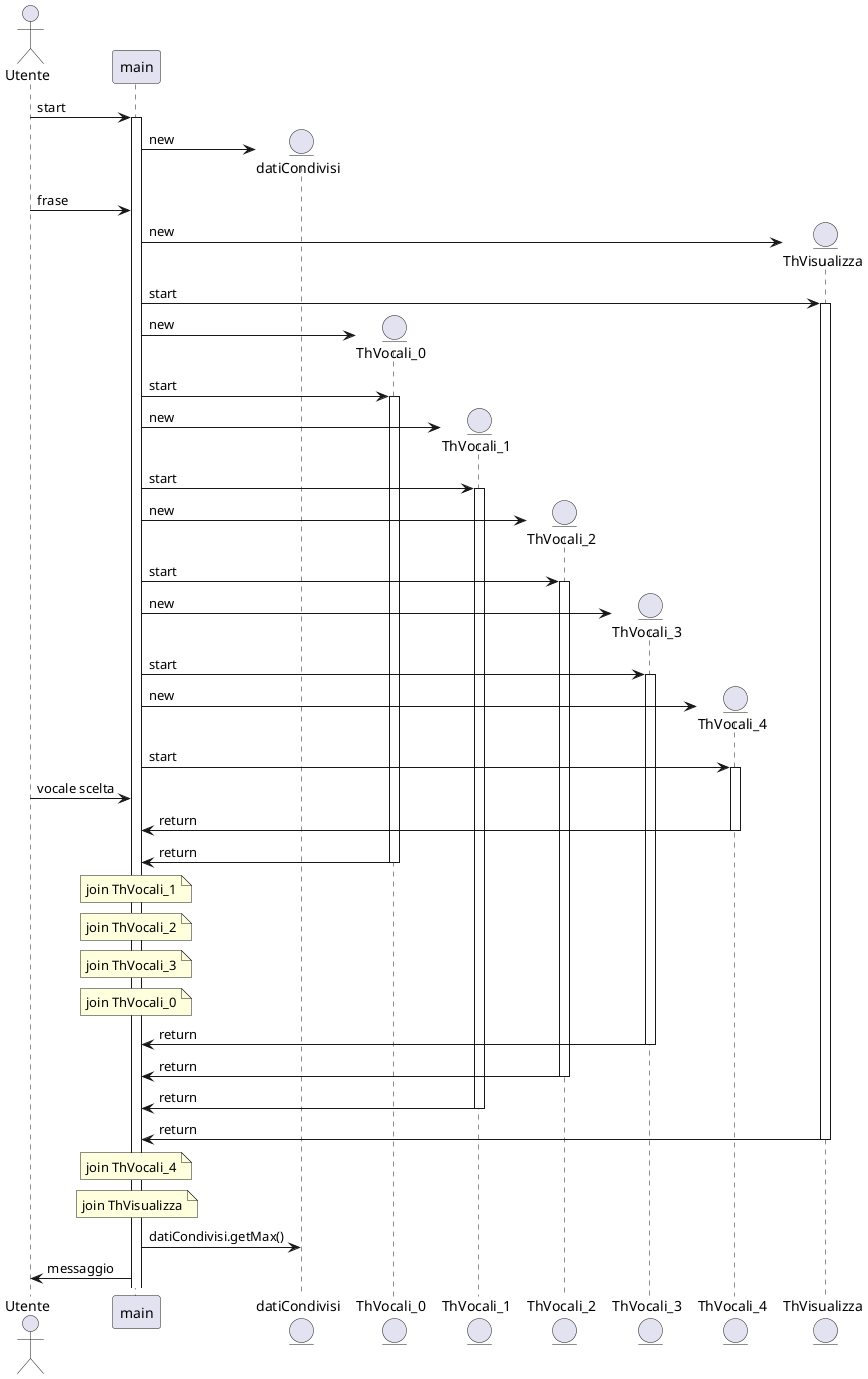 @startuml
actor Utente
participant main
entity datiCondivisi
entity ThVocali_0
entity ThVocali_1
entity ThVocali_2
entity ThVocali_3
entity ThVocali_4
entity ThVisualizza

Utente -> main ++ : start

main -> datiCondivisi ** : new

Utente -> main : frase

main -> ThVisualizza ** : new
main -> ThVisualizza ++ : start
main -> ThVocali_0 ** : new
main -> ThVocali_0 ++ : start
main -> ThVocali_1 ** : new
main -> ThVocali_1 ++ : start
main -> ThVocali_2 ** : new
main -> ThVocali_2 ++ : start
main -> ThVocali_3 ** : new
main -> ThVocali_3 ++ : start
main -> ThVocali_4 ** : new
main -> ThVocali_4 ++ : start

Utente -> main : vocale scelta

ThVocali_4 -> main : return
deactivate ThVocali_4
ThVocali_0 -> main : return
deactivate ThVocali_0

note over main : join ThVocali_1
note over main : join ThVocali_2
note over main : join ThVocali_3
note over main : join ThVocali_0

ThVocali_3 -> main : return
deactivate ThVocali_3
ThVocali_2 -> main : return
deactivate ThVocali_2
ThVocali_1 -> main : return
deactivate ThVocali_1

ThVisualizza -> main : return
deactivate ThVisualizza

note over main : join ThVocali_4
note over main : join ThVisualizza

main -> datiCondivisi : datiCondivisi.getMax()
main -> Utente : messaggio
@enduml